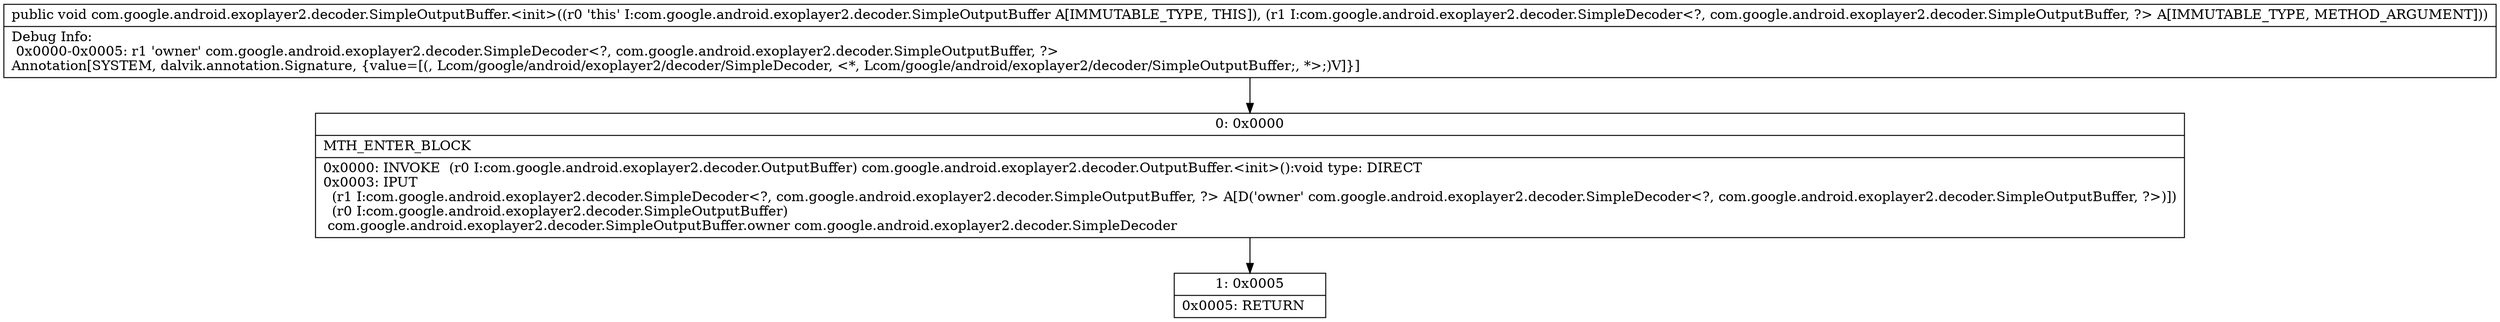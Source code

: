 digraph "CFG forcom.google.android.exoplayer2.decoder.SimpleOutputBuffer.\<init\>(Lcom\/google\/android\/exoplayer2\/decoder\/SimpleDecoder;)V" {
Node_0 [shape=record,label="{0\:\ 0x0000|MTH_ENTER_BLOCK\l|0x0000: INVOKE  (r0 I:com.google.android.exoplayer2.decoder.OutputBuffer) com.google.android.exoplayer2.decoder.OutputBuffer.\<init\>():void type: DIRECT \l0x0003: IPUT  \l  (r1 I:com.google.android.exoplayer2.decoder.SimpleDecoder\<?, com.google.android.exoplayer2.decoder.SimpleOutputBuffer, ?\> A[D('owner' com.google.android.exoplayer2.decoder.SimpleDecoder\<?, com.google.android.exoplayer2.decoder.SimpleOutputBuffer, ?\>)])\l  (r0 I:com.google.android.exoplayer2.decoder.SimpleOutputBuffer)\l com.google.android.exoplayer2.decoder.SimpleOutputBuffer.owner com.google.android.exoplayer2.decoder.SimpleDecoder \l}"];
Node_1 [shape=record,label="{1\:\ 0x0005|0x0005: RETURN   \l}"];
MethodNode[shape=record,label="{public void com.google.android.exoplayer2.decoder.SimpleOutputBuffer.\<init\>((r0 'this' I:com.google.android.exoplayer2.decoder.SimpleOutputBuffer A[IMMUTABLE_TYPE, THIS]), (r1 I:com.google.android.exoplayer2.decoder.SimpleDecoder\<?, com.google.android.exoplayer2.decoder.SimpleOutputBuffer, ?\> A[IMMUTABLE_TYPE, METHOD_ARGUMENT]))  | Debug Info:\l  0x0000\-0x0005: r1 'owner' com.google.android.exoplayer2.decoder.SimpleDecoder\<?, com.google.android.exoplayer2.decoder.SimpleOutputBuffer, ?\>\lAnnotation[SYSTEM, dalvik.annotation.Signature, \{value=[(, Lcom\/google\/android\/exoplayer2\/decoder\/SimpleDecoder, \<*, Lcom\/google\/android\/exoplayer2\/decoder\/SimpleOutputBuffer;, *\>;)V]\}]\l}"];
MethodNode -> Node_0;
Node_0 -> Node_1;
}

